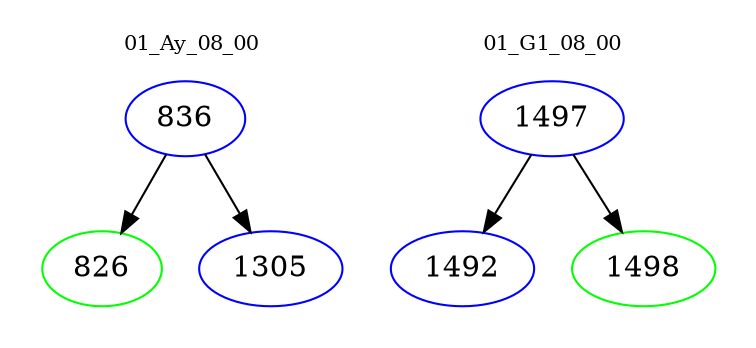 digraph{
subgraph cluster_0 {
color = white
label = "01_Ay_08_00";
fontsize=10;
T0_836 [label="836", color="blue"]
T0_836 -> T0_826 [color="black"]
T0_826 [label="826", color="green"]
T0_836 -> T0_1305 [color="black"]
T0_1305 [label="1305", color="blue"]
}
subgraph cluster_1 {
color = white
label = "01_G1_08_00";
fontsize=10;
T1_1497 [label="1497", color="blue"]
T1_1497 -> T1_1492 [color="black"]
T1_1492 [label="1492", color="blue"]
T1_1497 -> T1_1498 [color="black"]
T1_1498 [label="1498", color="green"]
}
}
